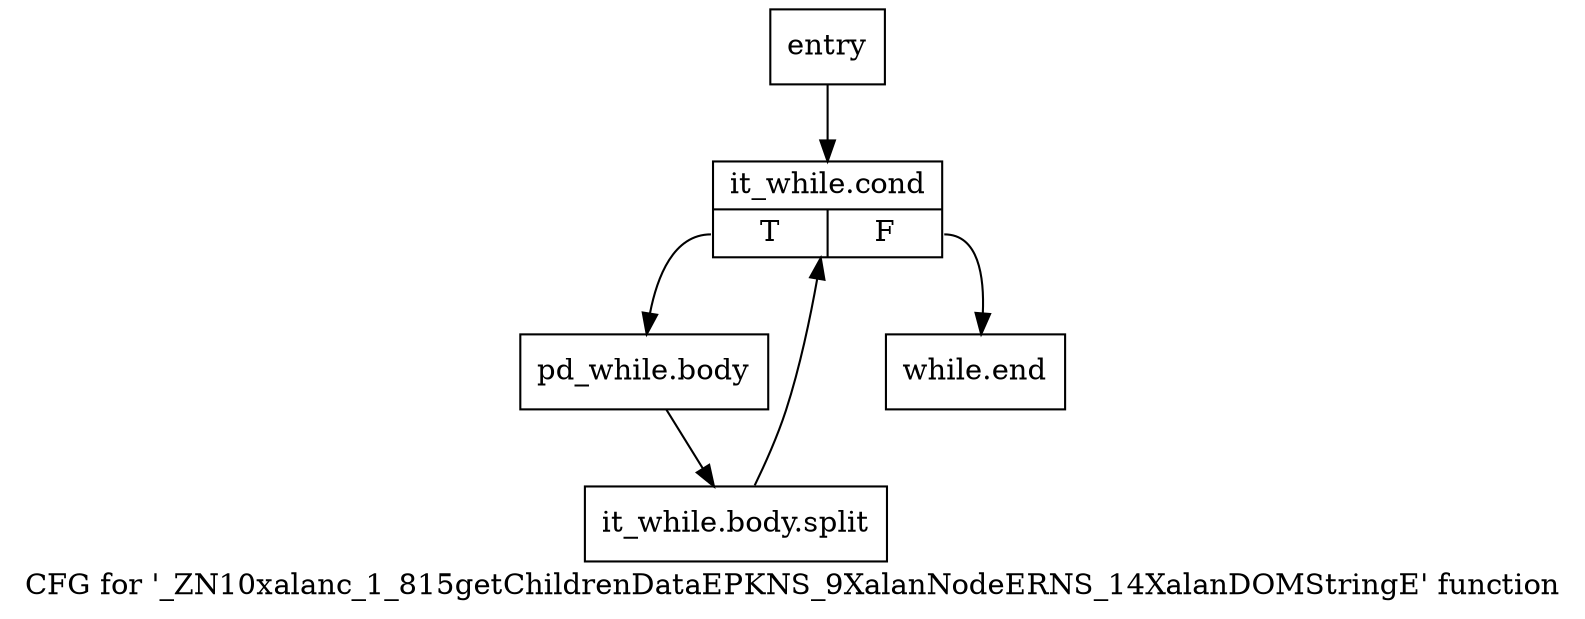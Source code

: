 digraph "CFG for '_ZN10xalanc_1_815getChildrenDataEPKNS_9XalanNodeERNS_14XalanDOMStringE' function" {
	label="CFG for '_ZN10xalanc_1_815getChildrenDataEPKNS_9XalanNodeERNS_14XalanDOMStringE' function";

	Node0x59f2a60 [shape=record,label="{entry}"];
	Node0x59f2a60 -> Node0x59f2ab0;
	Node0x59f2ab0 [shape=record,label="{it_while.cond|{<s0>T|<s1>F}}"];
	Node0x59f2ab0:s0 -> Node0x59f2b00;
	Node0x59f2ab0:s1 -> Node0x59f2b50;
	Node0x59f2b00 [shape=record,label="{pd_while.body}"];
	Node0x59f2b00 -> Node0xb5ea960;
	Node0xb5ea960 [shape=record,label="{it_while.body.split}"];
	Node0xb5ea960 -> Node0x59f2ab0;
	Node0x59f2b50 [shape=record,label="{while.end}"];
}
